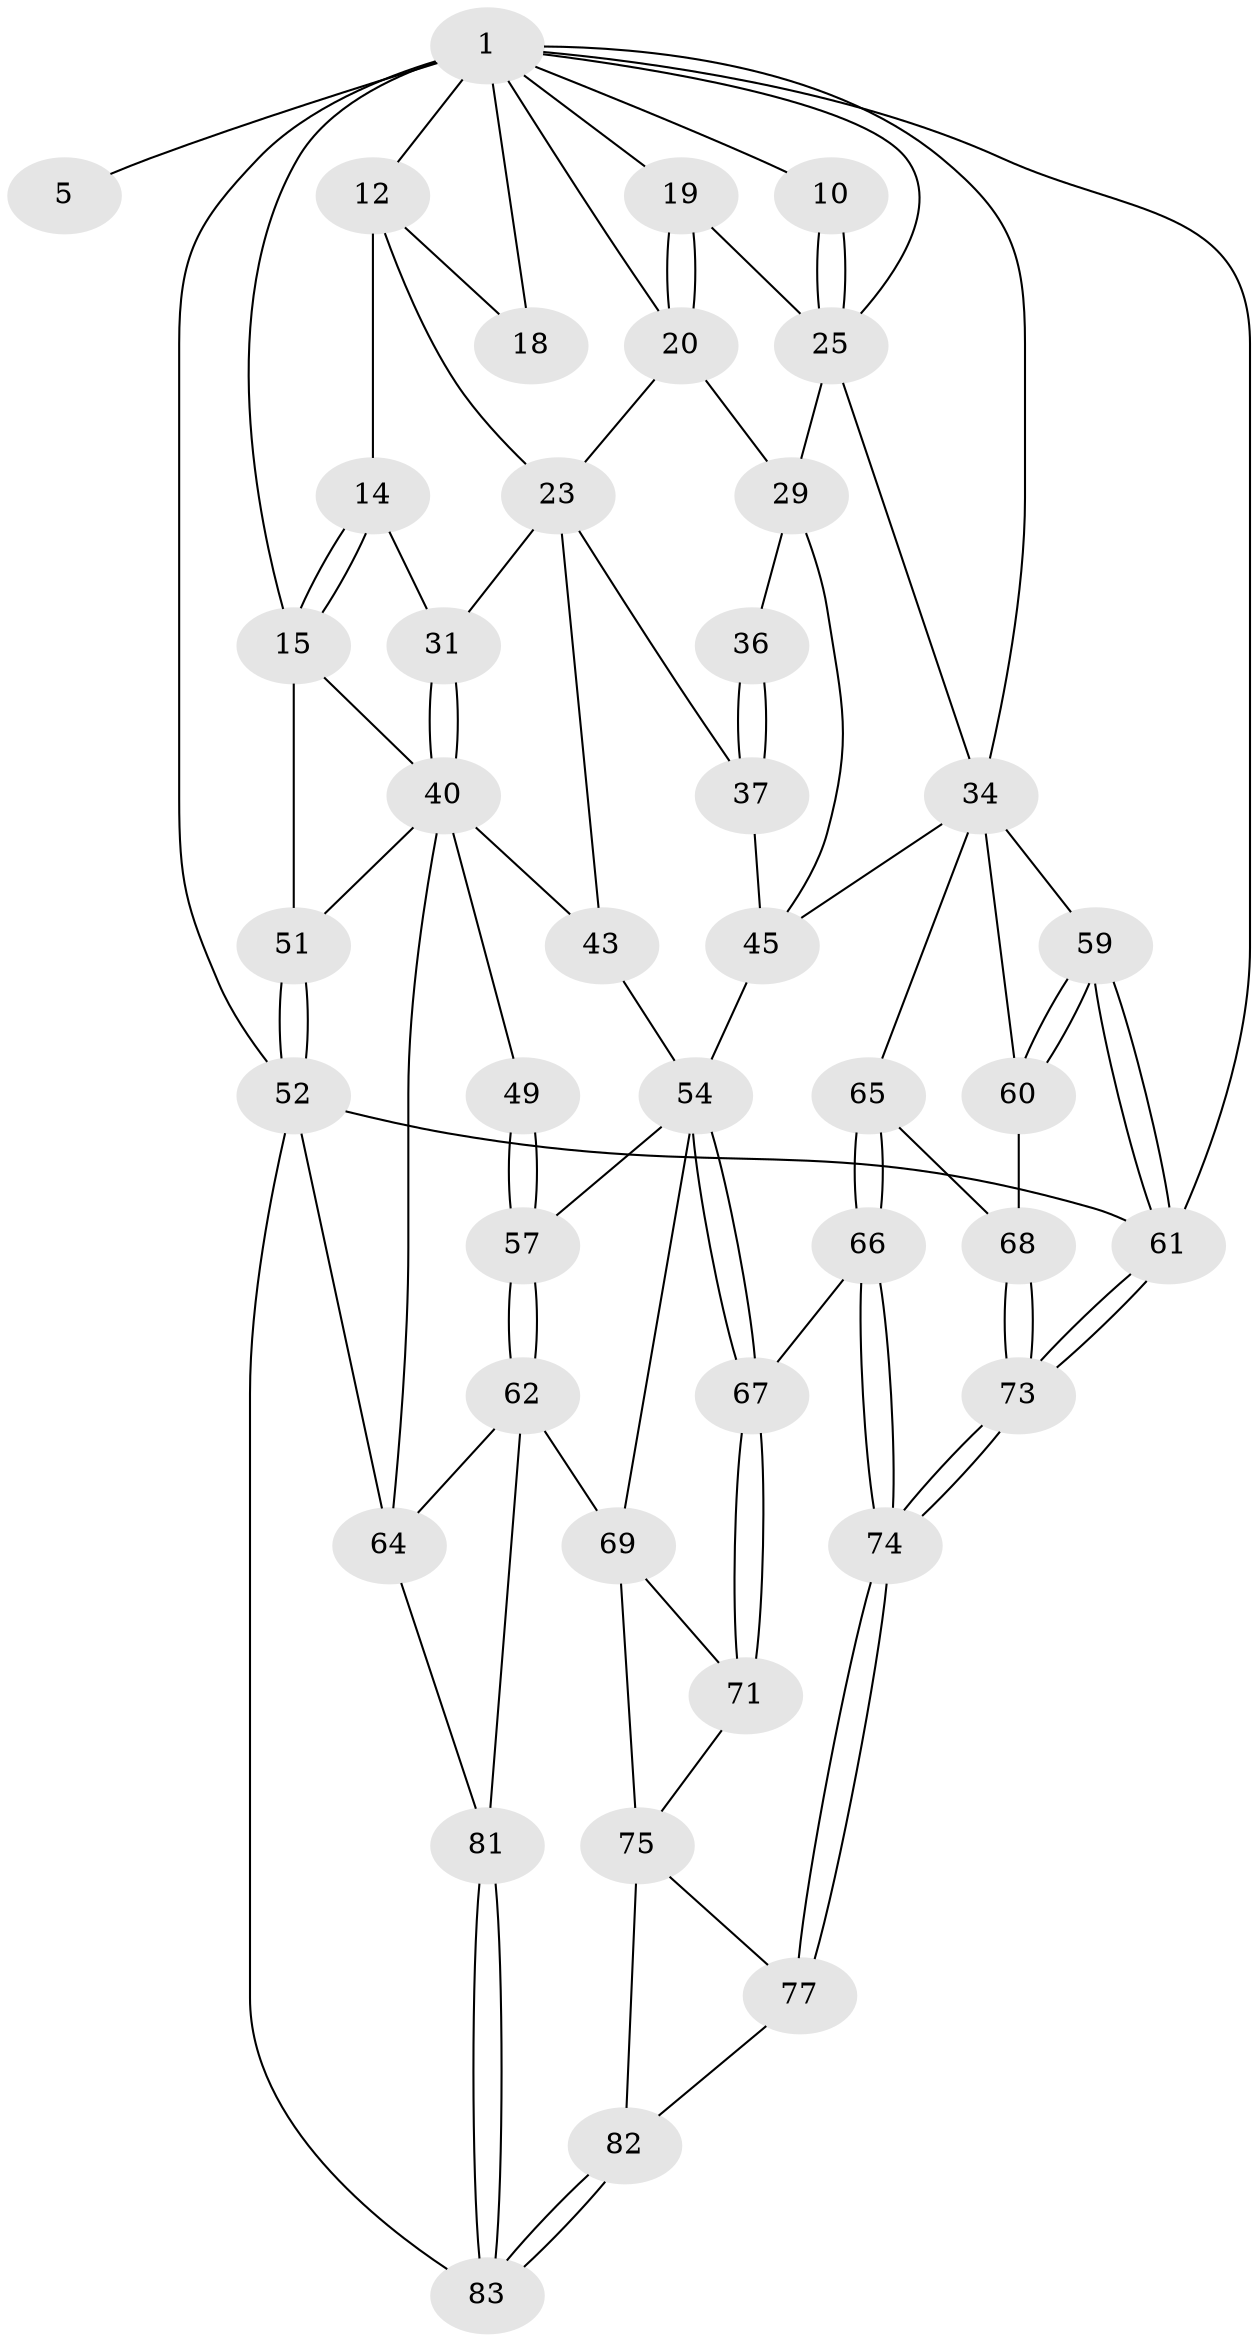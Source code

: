 // original degree distribution, {3: 0.023809523809523808, 4: 0.25, 6: 0.2261904761904762, 5: 0.5}
// Generated by graph-tools (version 1.1) at 2025/16/03/09/25 04:16:53]
// undirected, 42 vertices, 96 edges
graph export_dot {
graph [start="1"]
  node [color=gray90,style=filled];
  1 [pos="+0.5667604320477427+0",super="+2+6"];
  5 [pos="+0.31122881681973114+0"];
  10 [pos="+0.7909994626059359+0.12062427270598763"];
  12 [pos="+0.2458717210874725+0.1222049034039921",super="+16+13"];
  14 [pos="+0+0.09406129627415533"];
  15 [pos="+0+0",super="+42"];
  18 [pos="+0.3264792896489075+0.16114709721208229"];
  19 [pos="+0.5823625724426188+0.26925145888904695"];
  20 [pos="+0.5280119942076733+0.32018749216981157",super="+21"];
  23 [pos="+0.4166512068330581+0.35007551918124036",super="+38+24"];
  25 [pos="+0.8293110375176315+0.17306725360009304",super="+26"];
  29 [pos="+0.7091280156895624+0.41961000445806074",super="+30+33"];
  31 [pos="+0.2493277644545864+0.369810270969491"];
  34 [pos="+0.958296104133994+0.4214258453700548",super="+35+47"];
  36 [pos="+0.6003688070205403+0.4500043874550139"];
  37 [pos="+0.5230952454538442+0.5418624497849511"];
  40 [pos="+0.21669634754259556+0.4165521612081303",super="+44+41"];
  43 [pos="+0.36498769787349616+0.5789781086758637"];
  45 [pos="+0.6427541590061426+0.6248262117631882",super="+46"];
  49 [pos="+0.21817445318863818+0.6546751004745033"];
  51 [pos="+0+0.7586775291705867"];
  52 [pos="+0+0.9515988281411213",super="+80+53"];
  54 [pos="+0.5531375991033486+0.6814160862374725",super="+55"];
  57 [pos="+0.2618086563863133+0.8050468896637282"];
  59 [pos="+1+0.8183351156363582"];
  60 [pos="+0.9722631368298906+0.749314865743863"];
  61 [pos="+1+1"];
  62 [pos="+0.2617617385573751+0.8097325409005295",super="+63"];
  64 [pos="+0.17896293645769368+0.8376658303331127",super="+79"];
  65 [pos="+0.7825601655836232+0.7958690060369381"];
  66 [pos="+0.7442752707729418+0.8413075529489628"];
  67 [pos="+0.6831669514724941+0.8650278353736351"];
  68 [pos="+0.8571756323359105+0.8137703895057393"];
  69 [pos="+0.4790457597503786+0.7884365477549626",super="+70+72"];
  71 [pos="+0.6755500131268782+0.8726271977700755"];
  73 [pos="+1+1"];
  74 [pos="+1+1"];
  75 [pos="+0.5115568147358349+0.9185579464146976",super="+78+76"];
  77 [pos="+0.6676953331408404+1"];
  81 [pos="+0.22680498249970404+1"];
  82 [pos="+0.36554402838339584+1"];
  83 [pos="+0.24453607524959475+1"];
  1 -- 34;
  1 -- 5 [weight=2];
  1 -- 10 [weight=2];
  1 -- 15;
  1 -- 25;
  1 -- 61;
  1 -- 18 [weight=2];
  1 -- 19;
  1 -- 20;
  1 -- 12 [weight=2];
  1 -- 52;
  10 -- 25;
  10 -- 25;
  12 -- 18;
  12 -- 14;
  12 -- 23;
  14 -- 15;
  14 -- 15;
  14 -- 31;
  15 -- 51;
  15 -- 40;
  19 -- 20;
  19 -- 20;
  19 -- 25;
  20 -- 23;
  20 -- 29;
  23 -- 43;
  23 -- 37;
  23 -- 31;
  25 -- 34;
  25 -- 29 [weight=2];
  29 -- 36 [weight=2];
  29 -- 45;
  31 -- 40;
  31 -- 40;
  34 -- 59;
  34 -- 65;
  34 -- 60;
  34 -- 45;
  36 -- 37;
  36 -- 37;
  37 -- 45;
  40 -- 49 [weight=2];
  40 -- 43;
  40 -- 64;
  40 -- 51;
  43 -- 54;
  45 -- 54;
  49 -- 57;
  49 -- 57;
  51 -- 52;
  51 -- 52;
  52 -- 64;
  52 -- 83;
  52 -- 61;
  54 -- 67;
  54 -- 67;
  54 -- 57;
  54 -- 69;
  57 -- 62;
  57 -- 62;
  59 -- 60;
  59 -- 60;
  59 -- 61;
  59 -- 61;
  60 -- 68;
  61 -- 73;
  61 -- 73;
  62 -- 64;
  62 -- 81;
  62 -- 69;
  64 -- 81;
  65 -- 66;
  65 -- 66;
  65 -- 68;
  66 -- 67;
  66 -- 74;
  66 -- 74;
  67 -- 71;
  67 -- 71;
  68 -- 73;
  68 -- 73;
  69 -- 75 [weight=2];
  69 -- 71;
  71 -- 75;
  73 -- 74;
  73 -- 74;
  74 -- 77;
  74 -- 77;
  75 -- 77;
  75 -- 82;
  77 -- 82;
  81 -- 83;
  81 -- 83;
  82 -- 83;
  82 -- 83;
}
